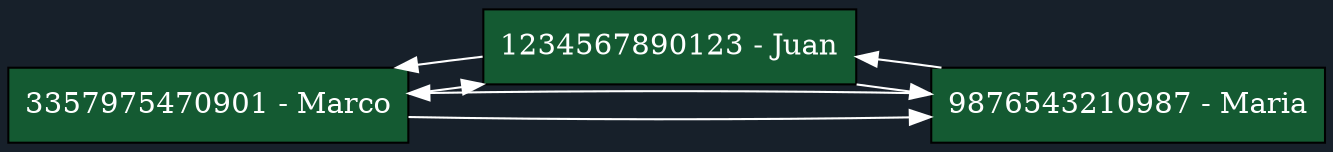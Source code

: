 digraph G {
bgcolor="#17202a";
node [shape=record, style=filled, fillcolor="#145a32", fontcolor=white];
edge [color=white];
rankdir=LR;
nodo0 [label="3357975470901 -  Marco"];
nodo1 [label="1234567890123 -  Juan"];
nodo2 [label="9876543210987 -  Maria"];
nodo0 -> nodo1;
nodo1 -> nodo0;
nodo1 -> nodo2;
nodo2 -> nodo1;
nodo2 -> nodo0;
nodo0 -> nodo2;
}